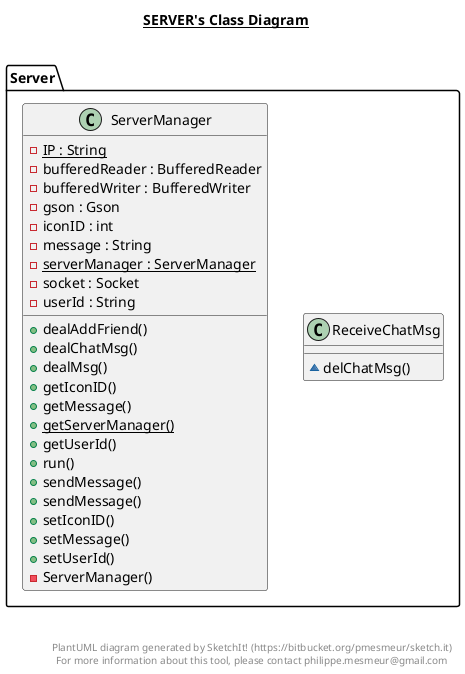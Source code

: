 @startuml

title __SERVER's Class Diagram__\n

  namespace Server {
    class Server.ReceiveChatMsg {
        ~ delChatMsg()
    }
  }
  

  namespace Server {
    class Server.ServerManager {
        {static} - IP : String
        - bufferedReader : BufferedReader
        - bufferedWriter : BufferedWriter
        - gson : Gson
        - iconID : int
        - message : String
        {static} - serverManager : ServerManager
        - socket : Socket
        - userId : String
        + dealAddFriend()
        + dealChatMsg()
        + dealMsg()
        + getIconID()
        + getMessage()
        {static} + getServerManager()
        + getUserId()
        + run()
        + sendMessage()
        + sendMessage()
        + setIconID()
        + setMessage()
        + setUserId()
        - ServerManager()
    }
  }
  



right footer


PlantUML diagram generated by SketchIt! (https://bitbucket.org/pmesmeur/sketch.it)
For more information about this tool, please contact philippe.mesmeur@gmail.com
endfooter

@enduml
